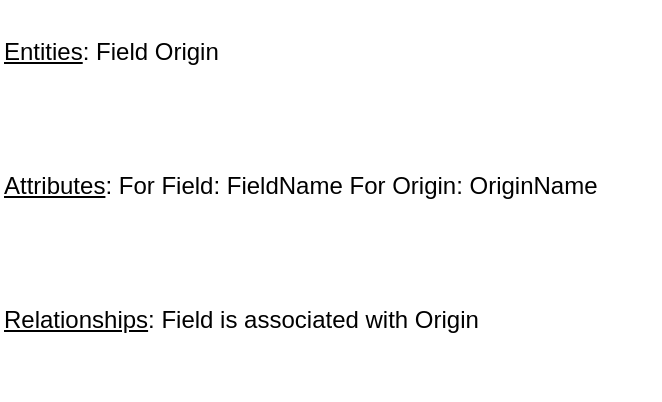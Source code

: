 <mxfile version="24.6.5" type="github">
  <diagram name="Page-1" id="Cgua1goSXuY_qWmoVQ8-">
    <mxGraphModel dx="1002" dy="543" grid="1" gridSize="10" guides="1" tooltips="1" connect="1" arrows="1" fold="1" page="1" pageScale="1" pageWidth="827" pageHeight="1169" math="0" shadow="0">
      <root>
        <mxCell id="0" />
        <mxCell id="1" parent="0" />
        <mxCell id="UqtHnh7pd3Q8jdgBEKsk-2" value="&lt;p class=&quot;MsoNormal&quot;&gt;&lt;u&gt;&lt;span style=&quot;mso-ansi-language:EN-US&quot;&gt;Entities&lt;/span&gt;&lt;/u&gt;&lt;span style=&quot;mso-ansi-language:EN-US&quot;&gt;: Field Origin &lt;/span&gt;&lt;/p&gt;&#xa;&#xa;&lt;p class=&quot;MsoNormal&quot;&gt;&lt;u&gt;&lt;span style=&quot;mso-ansi-language:EN-US&quot;&gt;Attributes&lt;/span&gt;&lt;/u&gt;&lt;span style=&quot;mso-ansi-language:EN-US&quot;&gt;: For Field: FieldName For Origin: OriginName&lt;/span&gt;&lt;/p&gt;&#xa;&#xa;&lt;p class=&quot;MsoNormal&quot;&gt;&lt;u&gt;&lt;span style=&quot;mso-ansi-language:EN-US&quot;&gt;Relationships&lt;/span&gt;&lt;/u&gt;&lt;span style=&quot;mso-ansi-language:EN-US&quot;&gt;: Field is associated with Origin&lt;/span&gt;&lt;/p&gt;" style="text;whiteSpace=wrap;html=1;" vertex="1" parent="1">
          <mxGeometry x="40" y="130" width="330" height="200" as="geometry" />
        </mxCell>
      </root>
    </mxGraphModel>
  </diagram>
</mxfile>

